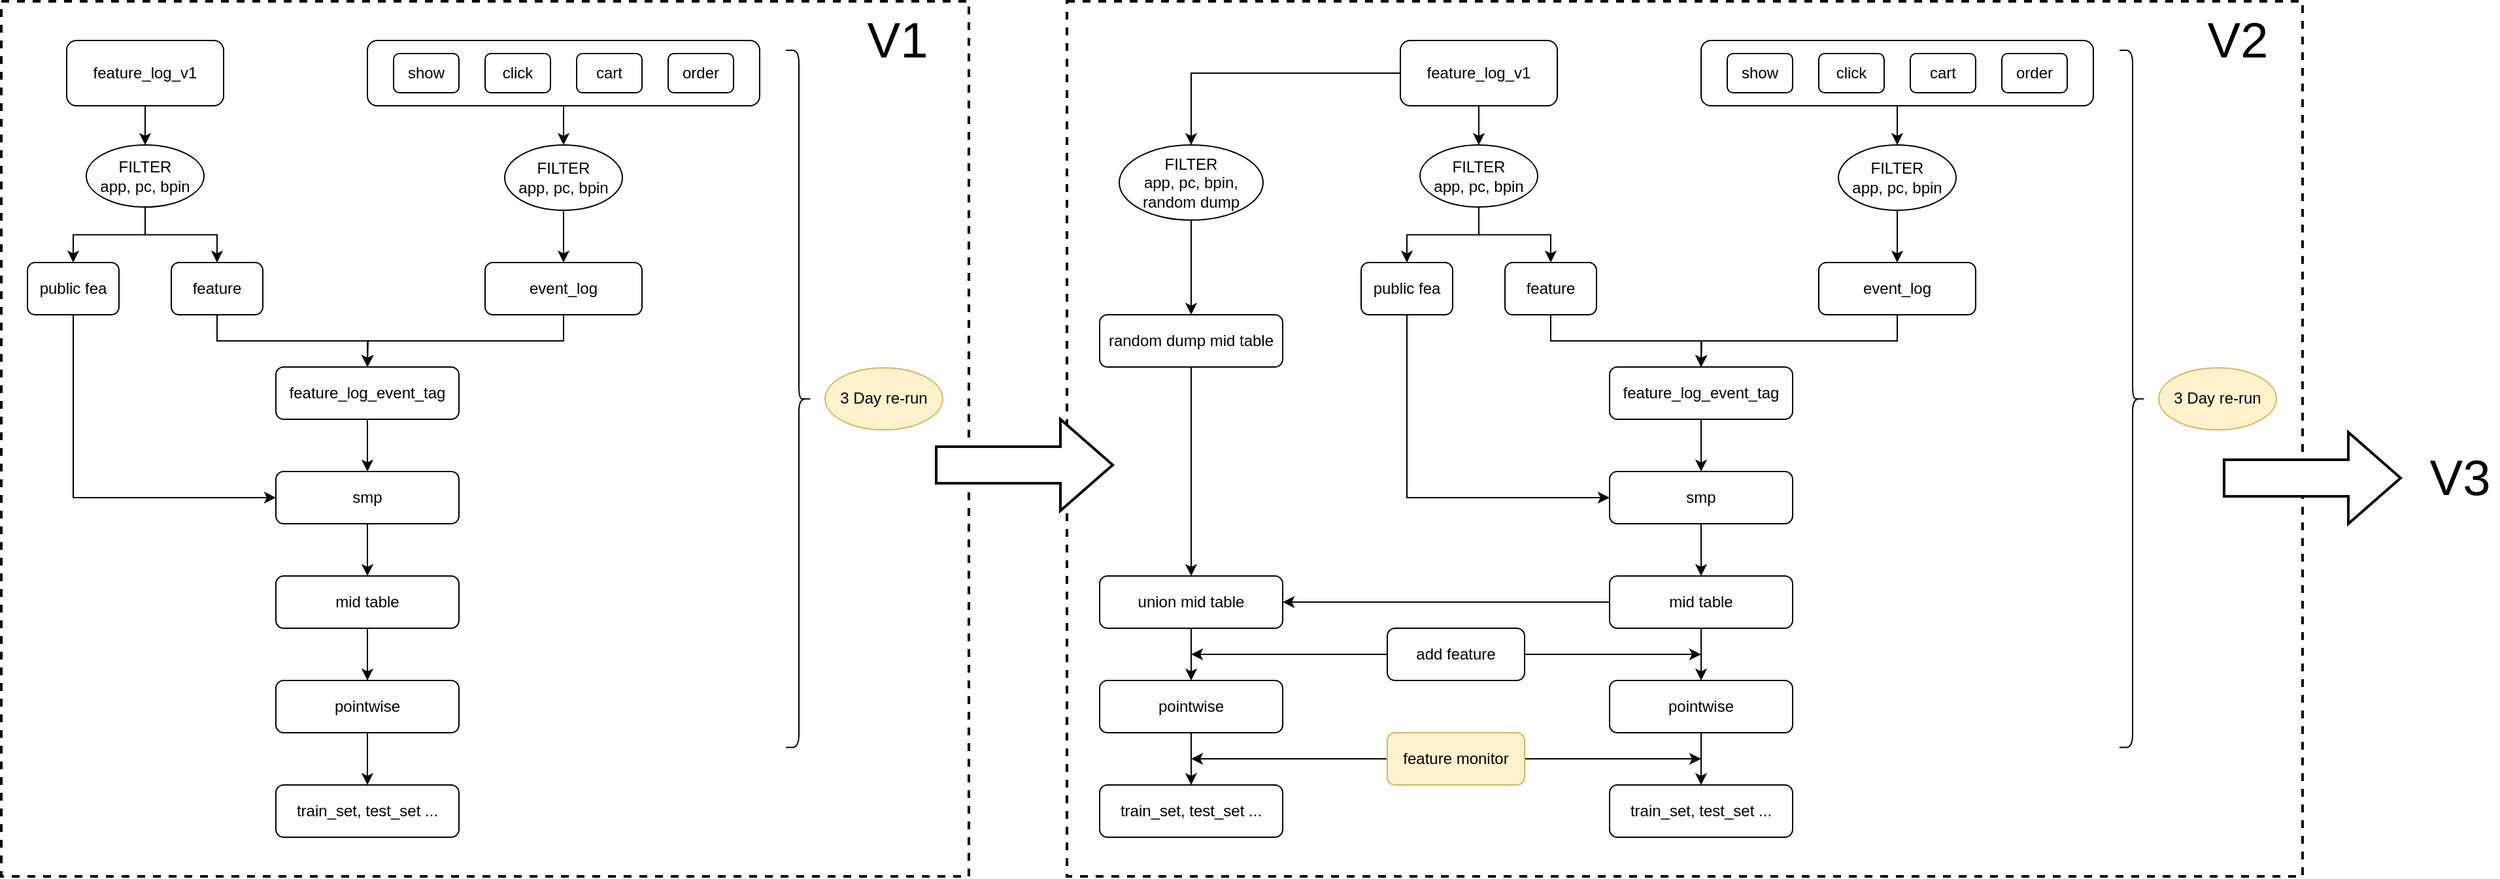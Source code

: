 <mxfile version="15.8.3" type="device"><diagram id="C5RBs43oDa-KdzZeNtuy" name="Page-1"><mxGraphModel dx="3709" dy="2474" grid="1" gridSize="10" guides="1" tooltips="1" connect="1" arrows="1" fold="1" page="1" pageScale="1" pageWidth="3300" pageHeight="4681" background="#FFFFFF" math="0" shadow="0"><root><mxCell id="WIyWlLk6GJQsqaUBKTNV-0"/><mxCell id="WIyWlLk6GJQsqaUBKTNV-1" parent="WIyWlLk6GJQsqaUBKTNV-0"/><mxCell id="OQOqsnzBEtHO6T4RINXn-36" value="" style="rounded=0;whiteSpace=wrap;html=1;fillColor=none;dashed=1;strokeWidth=2;" vertex="1" parent="WIyWlLk6GJQsqaUBKTNV-1"><mxGeometry x="1225" y="540" width="945" height="670" as="geometry"/></mxCell><mxCell id="OQOqsnzBEtHO6T4RINXn-35" value="" style="rounded=0;whiteSpace=wrap;html=1;fillColor=none;dashed=1;strokeWidth=2;" vertex="1" parent="WIyWlLk6GJQsqaUBKTNV-1"><mxGeometry x="410" y="540" width="740" height="670" as="geometry"/></mxCell><mxCell id="0t4w8N33zP4_3Kim92GT-23" style="edgeStyle=orthogonalEdgeStyle;rounded=0;orthogonalLoop=1;jettySize=auto;html=1;exitX=0.5;exitY=1;exitDx=0;exitDy=0;entryX=0.5;entryY=0;entryDx=0;entryDy=0;" parent="WIyWlLk6GJQsqaUBKTNV-1" source="0t4w8N33zP4_3Kim92GT-7" target="0t4w8N33zP4_3Kim92GT-8" edge="1"><mxGeometry relative="1" as="geometry"/></mxCell><mxCell id="0t4w8N33zP4_3Kim92GT-7" value="" style="rounded=1;whiteSpace=wrap;html=1;" parent="WIyWlLk6GJQsqaUBKTNV-1" vertex="1"><mxGeometry x="1710" y="570" width="300" height="50" as="geometry"/></mxCell><mxCell id="0t4w8N33zP4_3Kim92GT-18" value="" style="edgeStyle=orthogonalEdgeStyle;rounded=0;orthogonalLoop=1;jettySize=auto;html=1;" parent="WIyWlLk6GJQsqaUBKTNV-1" source="0t4w8N33zP4_3Kim92GT-0" target="0t4w8N33zP4_3Kim92GT-12" edge="1"><mxGeometry relative="1" as="geometry"/></mxCell><mxCell id="dIZZ9sSUf6Eww8Tr9KEL-7" style="edgeStyle=orthogonalEdgeStyle;rounded=0;orthogonalLoop=1;jettySize=auto;html=1;exitX=0;exitY=0.5;exitDx=0;exitDy=0;" parent="WIyWlLk6GJQsqaUBKTNV-1" source="0t4w8N33zP4_3Kim92GT-0" target="dIZZ9sSUf6Eww8Tr9KEL-0" edge="1"><mxGeometry relative="1" as="geometry"/></mxCell><mxCell id="0t4w8N33zP4_3Kim92GT-0" value="feature_log_v1" style="rounded=1;whiteSpace=wrap;html=1;fontSize=12;glass=0;strokeWidth=1;shadow=0;" parent="WIyWlLk6GJQsqaUBKTNV-1" vertex="1"><mxGeometry x="1480" y="570" width="120" height="50" as="geometry"/></mxCell><mxCell id="0t4w8N33zP4_3Kim92GT-26" style="edgeStyle=orthogonalEdgeStyle;rounded=0;orthogonalLoop=1;jettySize=auto;html=1;exitX=0.5;exitY=1;exitDx=0;exitDy=0;" parent="WIyWlLk6GJQsqaUBKTNV-1" source="0t4w8N33zP4_3Kim92GT-1" edge="1"><mxGeometry relative="1" as="geometry"><mxPoint x="1710" y="820" as="targetPoint"/></mxGeometry></mxCell><mxCell id="0t4w8N33zP4_3Kim92GT-1" value="event_log" style="rounded=1;whiteSpace=wrap;html=1;fontSize=12;glass=0;strokeWidth=1;shadow=0;" parent="WIyWlLk6GJQsqaUBKTNV-1" vertex="1"><mxGeometry x="1800" y="740" width="120" height="40" as="geometry"/></mxCell><mxCell id="0t4w8N33zP4_3Kim92GT-2" value="show" style="rounded=1;whiteSpace=wrap;html=1;fontSize=12;glass=0;strokeWidth=1;shadow=0;" parent="WIyWlLk6GJQsqaUBKTNV-1" vertex="1"><mxGeometry x="1730" y="580" width="50" height="30" as="geometry"/></mxCell><mxCell id="0t4w8N33zP4_3Kim92GT-3" value="click&lt;span style=&quot;color: rgba(0 , 0 , 0 , 0) ; font-family: monospace ; font-size: 0px&quot;&gt;%3CmxGraphModel%3E%3Croot%3E%3CmxCell%20id%3D%220%22%2F%3E%3CmxCell%20id%3D%221%22%20parent%3D%220%22%2F%3E%3CmxCell%20id%3D%222%22%20value%3D%22show%22%20style%3D%22rounded%3D1%3BwhiteSpace%3Dwrap%3Bhtml%3D1%3BfontSize%3D12%3Bglass%3D0%3BstrokeWidth%3D1%3Bshadow%3D0%3B%22%20vertex%3D%221%22%20parent%3D%221%22%3E%3CmxGeometry%20x%3D%22414%22%20y%3D%22440%22%20width%3D%2256%22%20height%3D%2230%22%20as%3D%22geometry%22%2F%3E%3C%2FmxCell%3E%3C%2Froot%3E%3C%2FmxGraphModel%3E&lt;/span&gt;&lt;span style=&quot;color: rgba(0 , 0 , 0 , 0) ; font-family: monospace ; font-size: 0px&quot;&gt;%3CmxGraphModel%3E%3Croot%3E%3CmxCell%20id%3D%220%22%2F%3E%3CmxCell%20id%3D%221%22%20parent%3D%220%22%2F%3E%3CmxCell%20id%3D%222%22%20value%3D%22show%22%20style%3D%22rounded%3D1%3BwhiteSpace%3Dwrap%3Bhtml%3D1%3BfontSize%3D12%3Bglass%3D0%3BstrokeWidth%3D1%3Bshadow%3D0%3B%22%20vertex%3D%221%22%20parent%3D%221%22%3E%3CmxGeometry%20x%3D%22414%22%20y%3D%22440%22%20width%3D%2256%22%20height%3D%2230%22%20as%3D%22geometry%22%2F%3E%3C%2FmxCell%3E%3C%2Froot%3E%3C%2FmxGraphModel%3E&lt;/span&gt;" style="rounded=1;whiteSpace=wrap;html=1;fontSize=12;glass=0;strokeWidth=1;shadow=0;" parent="WIyWlLk6GJQsqaUBKTNV-1" vertex="1"><mxGeometry x="1800" y="580" width="50" height="30" as="geometry"/></mxCell><mxCell id="0t4w8N33zP4_3Kim92GT-4" value="order" style="rounded=1;whiteSpace=wrap;html=1;fontSize=12;glass=0;strokeWidth=1;shadow=0;" parent="WIyWlLk6GJQsqaUBKTNV-1" vertex="1"><mxGeometry x="1940" y="580" width="50" height="30" as="geometry"/></mxCell><mxCell id="0t4w8N33zP4_3Kim92GT-5" value="cart" style="rounded=1;whiteSpace=wrap;html=1;fontSize=12;glass=0;strokeWidth=1;shadow=0;" parent="WIyWlLk6GJQsqaUBKTNV-1" vertex="1"><mxGeometry x="1870" y="580" width="50" height="30" as="geometry"/></mxCell><mxCell id="0t4w8N33zP4_3Kim92GT-24" style="edgeStyle=orthogonalEdgeStyle;rounded=0;orthogonalLoop=1;jettySize=auto;html=1;exitX=0.5;exitY=1;exitDx=0;exitDy=0;entryX=0.5;entryY=0;entryDx=0;entryDy=0;" parent="WIyWlLk6GJQsqaUBKTNV-1" source="0t4w8N33zP4_3Kim92GT-8" target="0t4w8N33zP4_3Kim92GT-1" edge="1"><mxGeometry relative="1" as="geometry"/></mxCell><mxCell id="0t4w8N33zP4_3Kim92GT-8" value="FILTER&lt;br&gt;app, pc, bpin" style="ellipse;whiteSpace=wrap;html=1;" parent="WIyWlLk6GJQsqaUBKTNV-1" vertex="1"><mxGeometry x="1815" y="650" width="90" height="50" as="geometry"/></mxCell><mxCell id="0t4w8N33zP4_3Kim92GT-25" style="edgeStyle=orthogonalEdgeStyle;rounded=0;orthogonalLoop=1;jettySize=auto;html=1;exitX=0.5;exitY=1;exitDx=0;exitDy=0;" parent="WIyWlLk6GJQsqaUBKTNV-1" source="0t4w8N33zP4_3Kim92GT-10" target="0t4w8N33zP4_3Kim92GT-13" edge="1"><mxGeometry relative="1" as="geometry"/></mxCell><mxCell id="0t4w8N33zP4_3Kim92GT-10" value="feature" style="rounded=1;whiteSpace=wrap;html=1;fontSize=12;glass=0;strokeWidth=1;shadow=0;" parent="WIyWlLk6GJQsqaUBKTNV-1" vertex="1"><mxGeometry x="1560" y="740" width="70" height="40" as="geometry"/></mxCell><mxCell id="0t4w8N33zP4_3Kim92GT-31" style="edgeStyle=orthogonalEdgeStyle;rounded=0;orthogonalLoop=1;jettySize=auto;html=1;exitX=0.5;exitY=1;exitDx=0;exitDy=0;entryX=0;entryY=0.5;entryDx=0;entryDy=0;" parent="WIyWlLk6GJQsqaUBKTNV-1" source="0t4w8N33zP4_3Kim92GT-11" target="0t4w8N33zP4_3Kim92GT-14" edge="1"><mxGeometry relative="1" as="geometry"/></mxCell><mxCell id="0t4w8N33zP4_3Kim92GT-11" value="public fea" style="rounded=1;whiteSpace=wrap;html=1;fontSize=12;glass=0;strokeWidth=1;shadow=0;" parent="WIyWlLk6GJQsqaUBKTNV-1" vertex="1"><mxGeometry x="1450" y="740" width="70" height="40" as="geometry"/></mxCell><mxCell id="0t4w8N33zP4_3Kim92GT-21" style="edgeStyle=orthogonalEdgeStyle;rounded=0;orthogonalLoop=1;jettySize=auto;html=1;exitX=0.5;exitY=1;exitDx=0;exitDy=0;" parent="WIyWlLk6GJQsqaUBKTNV-1" source="0t4w8N33zP4_3Kim92GT-12" target="0t4w8N33zP4_3Kim92GT-11" edge="1"><mxGeometry relative="1" as="geometry"/></mxCell><mxCell id="0t4w8N33zP4_3Kim92GT-22" style="edgeStyle=orthogonalEdgeStyle;rounded=0;orthogonalLoop=1;jettySize=auto;html=1;exitX=0.5;exitY=1;exitDx=0;exitDy=0;" parent="WIyWlLk6GJQsqaUBKTNV-1" source="0t4w8N33zP4_3Kim92GT-12" target="0t4w8N33zP4_3Kim92GT-10" edge="1"><mxGeometry relative="1" as="geometry"/></mxCell><mxCell id="0t4w8N33zP4_3Kim92GT-12" value="FILTER&lt;br&gt;app, pc, bpin" style="ellipse;whiteSpace=wrap;html=1;" parent="WIyWlLk6GJQsqaUBKTNV-1" vertex="1"><mxGeometry x="1495" y="650" width="90" height="47.5" as="geometry"/></mxCell><mxCell id="0t4w8N33zP4_3Kim92GT-27" style="edgeStyle=orthogonalEdgeStyle;rounded=0;orthogonalLoop=1;jettySize=auto;html=1;exitX=0.5;exitY=1;exitDx=0;exitDy=0;entryX=0.5;entryY=0;entryDx=0;entryDy=0;" parent="WIyWlLk6GJQsqaUBKTNV-1" source="0t4w8N33zP4_3Kim92GT-13" target="0t4w8N33zP4_3Kim92GT-14" edge="1"><mxGeometry relative="1" as="geometry"/></mxCell><mxCell id="0t4w8N33zP4_3Kim92GT-13" value="feature_log_event_tag" style="rounded=1;whiteSpace=wrap;html=1;fontSize=12;glass=0;strokeWidth=1;shadow=0;" parent="WIyWlLk6GJQsqaUBKTNV-1" vertex="1"><mxGeometry x="1640" y="820" width="140" height="40" as="geometry"/></mxCell><mxCell id="0t4w8N33zP4_3Kim92GT-28" value="" style="edgeStyle=orthogonalEdgeStyle;rounded=0;orthogonalLoop=1;jettySize=auto;html=1;" parent="WIyWlLk6GJQsqaUBKTNV-1" source="0t4w8N33zP4_3Kim92GT-14" target="0t4w8N33zP4_3Kim92GT-15" edge="1"><mxGeometry relative="1" as="geometry"/></mxCell><mxCell id="0t4w8N33zP4_3Kim92GT-14" value="smp" style="rounded=1;whiteSpace=wrap;html=1;fontSize=12;glass=0;strokeWidth=1;shadow=0;" parent="WIyWlLk6GJQsqaUBKTNV-1" vertex="1"><mxGeometry x="1640" y="900" width="140" height="40" as="geometry"/></mxCell><mxCell id="0t4w8N33zP4_3Kim92GT-29" value="" style="edgeStyle=orthogonalEdgeStyle;rounded=0;orthogonalLoop=1;jettySize=auto;html=1;" parent="WIyWlLk6GJQsqaUBKTNV-1" source="0t4w8N33zP4_3Kim92GT-15" target="0t4w8N33zP4_3Kim92GT-16" edge="1"><mxGeometry relative="1" as="geometry"/></mxCell><mxCell id="dIZZ9sSUf6Eww8Tr9KEL-5" style="edgeStyle=orthogonalEdgeStyle;rounded=0;orthogonalLoop=1;jettySize=auto;html=1;exitX=0;exitY=0.5;exitDx=0;exitDy=0;entryX=1;entryY=0.5;entryDx=0;entryDy=0;" parent="WIyWlLk6GJQsqaUBKTNV-1" source="0t4w8N33zP4_3Kim92GT-15" target="dIZZ9sSUf6Eww8Tr9KEL-2" edge="1"><mxGeometry relative="1" as="geometry"><mxPoint x="1320" y="1000" as="targetPoint"/></mxGeometry></mxCell><mxCell id="0t4w8N33zP4_3Kim92GT-15" value="mid table" style="rounded=1;whiteSpace=wrap;html=1;fontSize=12;glass=0;strokeWidth=1;shadow=0;" parent="WIyWlLk6GJQsqaUBKTNV-1" vertex="1"><mxGeometry x="1640" y="980" width="140" height="40" as="geometry"/></mxCell><mxCell id="0t4w8N33zP4_3Kim92GT-30" value="" style="edgeStyle=orthogonalEdgeStyle;rounded=0;orthogonalLoop=1;jettySize=auto;html=1;" parent="WIyWlLk6GJQsqaUBKTNV-1" source="0t4w8N33zP4_3Kim92GT-16" target="0t4w8N33zP4_3Kim92GT-17" edge="1"><mxGeometry relative="1" as="geometry"/></mxCell><mxCell id="0t4w8N33zP4_3Kim92GT-16" value="pointwise" style="rounded=1;whiteSpace=wrap;html=1;fontSize=12;glass=0;strokeWidth=1;shadow=0;" parent="WIyWlLk6GJQsqaUBKTNV-1" vertex="1"><mxGeometry x="1640" y="1060" width="140" height="40" as="geometry"/></mxCell><mxCell id="0t4w8N33zP4_3Kim92GT-17" value="train_set, test_set ..." style="rounded=1;whiteSpace=wrap;html=1;fontSize=12;glass=0;strokeWidth=1;shadow=0;" parent="WIyWlLk6GJQsqaUBKTNV-1" vertex="1"><mxGeometry x="1640" y="1140" width="140" height="40" as="geometry"/></mxCell><mxCell id="0t4w8N33zP4_3Kim92GT-32" value="3 Day re-run" style="ellipse;whiteSpace=wrap;html=1;fillColor=#fff2cc;strokeColor=#d6b656;" parent="WIyWlLk6GJQsqaUBKTNV-1" vertex="1"><mxGeometry x="2060" y="820.63" width="90" height="47.5" as="geometry"/></mxCell><mxCell id="0t4w8N33zP4_3Kim92GT-33" value="" style="shape=curlyBracket;whiteSpace=wrap;html=1;rounded=1;rotation=-180;" parent="WIyWlLk6GJQsqaUBKTNV-1" vertex="1"><mxGeometry x="2030" y="577.5" width="20" height="533.75" as="geometry"/></mxCell><mxCell id="dIZZ9sSUf6Eww8Tr9KEL-6" style="edgeStyle=orthogonalEdgeStyle;rounded=0;orthogonalLoop=1;jettySize=auto;html=1;exitX=0.5;exitY=1;exitDx=0;exitDy=0;entryX=0.5;entryY=0;entryDx=0;entryDy=0;" parent="WIyWlLk6GJQsqaUBKTNV-1" source="dIZZ9sSUf6Eww8Tr9KEL-0" target="dIZZ9sSUf6Eww8Tr9KEL-1" edge="1"><mxGeometry relative="1" as="geometry"/></mxCell><mxCell id="dIZZ9sSUf6Eww8Tr9KEL-0" value="FILTER&lt;br&gt;app, pc, bpin, &lt;br&gt;random dump" style="ellipse;whiteSpace=wrap;html=1;" parent="WIyWlLk6GJQsqaUBKTNV-1" vertex="1"><mxGeometry x="1265" y="650" width="110" height="57.5" as="geometry"/></mxCell><mxCell id="dIZZ9sSUf6Eww8Tr9KEL-4" style="edgeStyle=orthogonalEdgeStyle;rounded=0;orthogonalLoop=1;jettySize=auto;html=1;exitX=0.5;exitY=1;exitDx=0;exitDy=0;entryX=0.5;entryY=0;entryDx=0;entryDy=0;" parent="WIyWlLk6GJQsqaUBKTNV-1" source="dIZZ9sSUf6Eww8Tr9KEL-1" target="dIZZ9sSUf6Eww8Tr9KEL-2" edge="1"><mxGeometry relative="1" as="geometry"/></mxCell><mxCell id="dIZZ9sSUf6Eww8Tr9KEL-1" value="random dump mid table" style="rounded=1;whiteSpace=wrap;html=1;fontSize=12;glass=0;strokeWidth=1;shadow=0;" parent="WIyWlLk6GJQsqaUBKTNV-1" vertex="1"><mxGeometry x="1250" y="780" width="140" height="40" as="geometry"/></mxCell><mxCell id="dIZZ9sSUf6Eww8Tr9KEL-12" style="edgeStyle=orthogonalEdgeStyle;rounded=0;orthogonalLoop=1;jettySize=auto;html=1;exitX=0.5;exitY=1;exitDx=0;exitDy=0;entryX=0.5;entryY=0;entryDx=0;entryDy=0;" parent="WIyWlLk6GJQsqaUBKTNV-1" source="dIZZ9sSUf6Eww8Tr9KEL-2" target="dIZZ9sSUf6Eww8Tr9KEL-10" edge="1"><mxGeometry relative="1" as="geometry"/></mxCell><mxCell id="dIZZ9sSUf6Eww8Tr9KEL-2" value="union mid table" style="rounded=1;whiteSpace=wrap;html=1;fontSize=12;glass=0;strokeWidth=1;shadow=0;" parent="WIyWlLk6GJQsqaUBKTNV-1" vertex="1"><mxGeometry x="1250" y="980" width="140" height="40" as="geometry"/></mxCell><mxCell id="dIZZ9sSUf6Eww8Tr9KEL-8" style="edgeStyle=orthogonalEdgeStyle;rounded=0;orthogonalLoop=1;jettySize=auto;html=1;exitX=1;exitY=0.5;exitDx=0;exitDy=0;" parent="WIyWlLk6GJQsqaUBKTNV-1" source="dIZZ9sSUf6Eww8Tr9KEL-3" edge="1"><mxGeometry relative="1" as="geometry"><mxPoint x="1710" y="1040" as="targetPoint"/><Array as="points"><mxPoint x="1710" y="1040"/></Array></mxGeometry></mxCell><mxCell id="dIZZ9sSUf6Eww8Tr9KEL-13" style="edgeStyle=orthogonalEdgeStyle;rounded=0;orthogonalLoop=1;jettySize=auto;html=1;exitX=0;exitY=0.5;exitDx=0;exitDy=0;" parent="WIyWlLk6GJQsqaUBKTNV-1" source="dIZZ9sSUf6Eww8Tr9KEL-3" edge="1"><mxGeometry relative="1" as="geometry"><mxPoint x="1320" y="1040" as="targetPoint"/></mxGeometry></mxCell><mxCell id="dIZZ9sSUf6Eww8Tr9KEL-3" value="add feature" style="rounded=1;whiteSpace=wrap;html=1;fontSize=12;glass=0;strokeWidth=1;shadow=0;" parent="WIyWlLk6GJQsqaUBKTNV-1" vertex="1"><mxGeometry x="1470" y="1020" width="105" height="40" as="geometry"/></mxCell><mxCell id="dIZZ9sSUf6Eww8Tr9KEL-9" value="" style="edgeStyle=orthogonalEdgeStyle;rounded=0;orthogonalLoop=1;jettySize=auto;html=1;" parent="WIyWlLk6GJQsqaUBKTNV-1" source="dIZZ9sSUf6Eww8Tr9KEL-10" target="dIZZ9sSUf6Eww8Tr9KEL-11" edge="1"><mxGeometry relative="1" as="geometry"/></mxCell><mxCell id="dIZZ9sSUf6Eww8Tr9KEL-10" value="pointwise" style="rounded=1;whiteSpace=wrap;html=1;fontSize=12;glass=0;strokeWidth=1;shadow=0;" parent="WIyWlLk6GJQsqaUBKTNV-1" vertex="1"><mxGeometry x="1250" y="1060" width="140" height="40" as="geometry"/></mxCell><mxCell id="dIZZ9sSUf6Eww8Tr9KEL-11" value="train_set, test_set ..." style="rounded=1;whiteSpace=wrap;html=1;fontSize=12;glass=0;strokeWidth=1;shadow=0;" parent="WIyWlLk6GJQsqaUBKTNV-1" vertex="1"><mxGeometry x="1250" y="1140" width="140" height="40" as="geometry"/></mxCell><mxCell id="dIZZ9sSUf6Eww8Tr9KEL-15" style="edgeStyle=orthogonalEdgeStyle;rounded=0;orthogonalLoop=1;jettySize=auto;html=1;exitX=0;exitY=0.5;exitDx=0;exitDy=0;" parent="WIyWlLk6GJQsqaUBKTNV-1" source="dIZZ9sSUf6Eww8Tr9KEL-14" edge="1"><mxGeometry relative="1" as="geometry"><mxPoint x="1320" y="1120" as="targetPoint"/></mxGeometry></mxCell><mxCell id="dIZZ9sSUf6Eww8Tr9KEL-16" style="edgeStyle=orthogonalEdgeStyle;rounded=0;orthogonalLoop=1;jettySize=auto;html=1;exitX=1;exitY=0.5;exitDx=0;exitDy=0;" parent="WIyWlLk6GJQsqaUBKTNV-1" source="dIZZ9sSUf6Eww8Tr9KEL-14" edge="1"><mxGeometry relative="1" as="geometry"><mxPoint x="1710" y="1120" as="targetPoint"/></mxGeometry></mxCell><mxCell id="dIZZ9sSUf6Eww8Tr9KEL-14" value="feature monitor" style="rounded=1;whiteSpace=wrap;html=1;fontSize=12;glass=0;strokeWidth=1;shadow=0;fillColor=#fff2cc;strokeColor=#d6b656;" parent="WIyWlLk6GJQsqaUBKTNV-1" vertex="1"><mxGeometry x="1470" y="1100" width="105" height="40" as="geometry"/></mxCell><mxCell id="OQOqsnzBEtHO6T4RINXn-0" style="edgeStyle=orthogonalEdgeStyle;rounded=0;orthogonalLoop=1;jettySize=auto;html=1;exitX=0.5;exitY=1;exitDx=0;exitDy=0;entryX=0.5;entryY=0;entryDx=0;entryDy=0;" edge="1" parent="WIyWlLk6GJQsqaUBKTNV-1" source="OQOqsnzBEtHO6T4RINXn-1" target="OQOqsnzBEtHO6T4RINXn-11"><mxGeometry relative="1" as="geometry"/></mxCell><mxCell id="OQOqsnzBEtHO6T4RINXn-1" value="" style="rounded=1;whiteSpace=wrap;html=1;" vertex="1" parent="WIyWlLk6GJQsqaUBKTNV-1"><mxGeometry x="690" y="570" width="300" height="50" as="geometry"/></mxCell><mxCell id="OQOqsnzBEtHO6T4RINXn-2" value="" style="edgeStyle=orthogonalEdgeStyle;rounded=0;orthogonalLoop=1;jettySize=auto;html=1;" edge="1" parent="WIyWlLk6GJQsqaUBKTNV-1" source="OQOqsnzBEtHO6T4RINXn-3" target="OQOqsnzBEtHO6T4RINXn-18"><mxGeometry relative="1" as="geometry"/></mxCell><mxCell id="OQOqsnzBEtHO6T4RINXn-3" value="feature_log_v1" style="rounded=1;whiteSpace=wrap;html=1;fontSize=12;glass=0;strokeWidth=1;shadow=0;" vertex="1" parent="WIyWlLk6GJQsqaUBKTNV-1"><mxGeometry x="460" y="570" width="120" height="50" as="geometry"/></mxCell><mxCell id="OQOqsnzBEtHO6T4RINXn-4" style="edgeStyle=orthogonalEdgeStyle;rounded=0;orthogonalLoop=1;jettySize=auto;html=1;exitX=0.5;exitY=1;exitDx=0;exitDy=0;" edge="1" parent="WIyWlLk6GJQsqaUBKTNV-1" source="OQOqsnzBEtHO6T4RINXn-5"><mxGeometry relative="1" as="geometry"><mxPoint x="690" y="820" as="targetPoint"/></mxGeometry></mxCell><mxCell id="OQOqsnzBEtHO6T4RINXn-5" value="event_log" style="rounded=1;whiteSpace=wrap;html=1;fontSize=12;glass=0;strokeWidth=1;shadow=0;" vertex="1" parent="WIyWlLk6GJQsqaUBKTNV-1"><mxGeometry x="780" y="740" width="120" height="40" as="geometry"/></mxCell><mxCell id="OQOqsnzBEtHO6T4RINXn-6" value="show" style="rounded=1;whiteSpace=wrap;html=1;fontSize=12;glass=0;strokeWidth=1;shadow=0;" vertex="1" parent="WIyWlLk6GJQsqaUBKTNV-1"><mxGeometry x="710" y="580" width="50" height="30" as="geometry"/></mxCell><mxCell id="OQOqsnzBEtHO6T4RINXn-7" value="click&lt;span style=&quot;color: rgba(0 , 0 , 0 , 0) ; font-family: monospace ; font-size: 0px&quot;&gt;%3CmxGraphModel%3E%3Croot%3E%3CmxCell%20id%3D%220%22%2F%3E%3CmxCell%20id%3D%221%22%20parent%3D%220%22%2F%3E%3CmxCell%20id%3D%222%22%20value%3D%22show%22%20style%3D%22rounded%3D1%3BwhiteSpace%3Dwrap%3Bhtml%3D1%3BfontSize%3D12%3Bglass%3D0%3BstrokeWidth%3D1%3Bshadow%3D0%3B%22%20vertex%3D%221%22%20parent%3D%221%22%3E%3CmxGeometry%20x%3D%22414%22%20y%3D%22440%22%20width%3D%2256%22%20height%3D%2230%22%20as%3D%22geometry%22%2F%3E%3C%2FmxCell%3E%3C%2Froot%3E%3C%2FmxGraphModel%3E&lt;/span&gt;&lt;span style=&quot;color: rgba(0 , 0 , 0 , 0) ; font-family: monospace ; font-size: 0px&quot;&gt;%3CmxGraphModel%3E%3Croot%3E%3CmxCell%20id%3D%220%22%2F%3E%3CmxCell%20id%3D%221%22%20parent%3D%220%22%2F%3E%3CmxCell%20id%3D%222%22%20value%3D%22show%22%20style%3D%22rounded%3D1%3BwhiteSpace%3Dwrap%3Bhtml%3D1%3BfontSize%3D12%3Bglass%3D0%3BstrokeWidth%3D1%3Bshadow%3D0%3B%22%20vertex%3D%221%22%20parent%3D%221%22%3E%3CmxGeometry%20x%3D%22414%22%20y%3D%22440%22%20width%3D%2256%22%20height%3D%2230%22%20as%3D%22geometry%22%2F%3E%3C%2FmxCell%3E%3C%2Froot%3E%3C%2FmxGraphModel%3E&lt;/span&gt;" style="rounded=1;whiteSpace=wrap;html=1;fontSize=12;glass=0;strokeWidth=1;shadow=0;" vertex="1" parent="WIyWlLk6GJQsqaUBKTNV-1"><mxGeometry x="780" y="580" width="50" height="30" as="geometry"/></mxCell><mxCell id="OQOqsnzBEtHO6T4RINXn-8" value="order" style="rounded=1;whiteSpace=wrap;html=1;fontSize=12;glass=0;strokeWidth=1;shadow=0;" vertex="1" parent="WIyWlLk6GJQsqaUBKTNV-1"><mxGeometry x="920" y="580" width="50" height="30" as="geometry"/></mxCell><mxCell id="OQOqsnzBEtHO6T4RINXn-9" value="cart" style="rounded=1;whiteSpace=wrap;html=1;fontSize=12;glass=0;strokeWidth=1;shadow=0;" vertex="1" parent="WIyWlLk6GJQsqaUBKTNV-1"><mxGeometry x="850" y="580" width="50" height="30" as="geometry"/></mxCell><mxCell id="OQOqsnzBEtHO6T4RINXn-10" style="edgeStyle=orthogonalEdgeStyle;rounded=0;orthogonalLoop=1;jettySize=auto;html=1;exitX=0.5;exitY=1;exitDx=0;exitDy=0;entryX=0.5;entryY=0;entryDx=0;entryDy=0;" edge="1" parent="WIyWlLk6GJQsqaUBKTNV-1" source="OQOqsnzBEtHO6T4RINXn-11" target="OQOqsnzBEtHO6T4RINXn-5"><mxGeometry relative="1" as="geometry"/></mxCell><mxCell id="OQOqsnzBEtHO6T4RINXn-11" value="FILTER&lt;br&gt;app, pc, bpin" style="ellipse;whiteSpace=wrap;html=1;" vertex="1" parent="WIyWlLk6GJQsqaUBKTNV-1"><mxGeometry x="795" y="650" width="90" height="50" as="geometry"/></mxCell><mxCell id="OQOqsnzBEtHO6T4RINXn-12" style="edgeStyle=orthogonalEdgeStyle;rounded=0;orthogonalLoop=1;jettySize=auto;html=1;exitX=0.5;exitY=1;exitDx=0;exitDy=0;" edge="1" parent="WIyWlLk6GJQsqaUBKTNV-1" source="OQOqsnzBEtHO6T4RINXn-13" target="OQOqsnzBEtHO6T4RINXn-20"><mxGeometry relative="1" as="geometry"/></mxCell><mxCell id="OQOqsnzBEtHO6T4RINXn-13" value="feature" style="rounded=1;whiteSpace=wrap;html=1;fontSize=12;glass=0;strokeWidth=1;shadow=0;" vertex="1" parent="WIyWlLk6GJQsqaUBKTNV-1"><mxGeometry x="540" y="740" width="70" height="40" as="geometry"/></mxCell><mxCell id="OQOqsnzBEtHO6T4RINXn-14" style="edgeStyle=orthogonalEdgeStyle;rounded=0;orthogonalLoop=1;jettySize=auto;html=1;exitX=0.5;exitY=1;exitDx=0;exitDy=0;entryX=0;entryY=0.5;entryDx=0;entryDy=0;" edge="1" parent="WIyWlLk6GJQsqaUBKTNV-1" source="OQOqsnzBEtHO6T4RINXn-15" target="OQOqsnzBEtHO6T4RINXn-22"><mxGeometry relative="1" as="geometry"/></mxCell><mxCell id="OQOqsnzBEtHO6T4RINXn-15" value="public fea" style="rounded=1;whiteSpace=wrap;html=1;fontSize=12;glass=0;strokeWidth=1;shadow=0;" vertex="1" parent="WIyWlLk6GJQsqaUBKTNV-1"><mxGeometry x="430" y="740" width="70" height="40" as="geometry"/></mxCell><mxCell id="OQOqsnzBEtHO6T4RINXn-16" style="edgeStyle=orthogonalEdgeStyle;rounded=0;orthogonalLoop=1;jettySize=auto;html=1;exitX=0.5;exitY=1;exitDx=0;exitDy=0;" edge="1" parent="WIyWlLk6GJQsqaUBKTNV-1" source="OQOqsnzBEtHO6T4RINXn-18" target="OQOqsnzBEtHO6T4RINXn-15"><mxGeometry relative="1" as="geometry"/></mxCell><mxCell id="OQOqsnzBEtHO6T4RINXn-17" style="edgeStyle=orthogonalEdgeStyle;rounded=0;orthogonalLoop=1;jettySize=auto;html=1;exitX=0.5;exitY=1;exitDx=0;exitDy=0;" edge="1" parent="WIyWlLk6GJQsqaUBKTNV-1" source="OQOqsnzBEtHO6T4RINXn-18" target="OQOqsnzBEtHO6T4RINXn-13"><mxGeometry relative="1" as="geometry"/></mxCell><mxCell id="OQOqsnzBEtHO6T4RINXn-18" value="FILTER&lt;br&gt;app, pc, bpin" style="ellipse;whiteSpace=wrap;html=1;" vertex="1" parent="WIyWlLk6GJQsqaUBKTNV-1"><mxGeometry x="475" y="650" width="90" height="47.5" as="geometry"/></mxCell><mxCell id="OQOqsnzBEtHO6T4RINXn-19" style="edgeStyle=orthogonalEdgeStyle;rounded=0;orthogonalLoop=1;jettySize=auto;html=1;exitX=0.5;exitY=1;exitDx=0;exitDy=0;entryX=0.5;entryY=0;entryDx=0;entryDy=0;" edge="1" parent="WIyWlLk6GJQsqaUBKTNV-1" source="OQOqsnzBEtHO6T4RINXn-20" target="OQOqsnzBEtHO6T4RINXn-22"><mxGeometry relative="1" as="geometry"/></mxCell><mxCell id="OQOqsnzBEtHO6T4RINXn-20" value="feature_log_event_tag" style="rounded=1;whiteSpace=wrap;html=1;fontSize=12;glass=0;strokeWidth=1;shadow=0;" vertex="1" parent="WIyWlLk6GJQsqaUBKTNV-1"><mxGeometry x="620" y="820" width="140" height="40" as="geometry"/></mxCell><mxCell id="OQOqsnzBEtHO6T4RINXn-21" value="" style="edgeStyle=orthogonalEdgeStyle;rounded=0;orthogonalLoop=1;jettySize=auto;html=1;" edge="1" parent="WIyWlLk6GJQsqaUBKTNV-1" source="OQOqsnzBEtHO6T4RINXn-22" target="OQOqsnzBEtHO6T4RINXn-24"><mxGeometry relative="1" as="geometry"/></mxCell><mxCell id="OQOqsnzBEtHO6T4RINXn-22" value="smp" style="rounded=1;whiteSpace=wrap;html=1;fontSize=12;glass=0;strokeWidth=1;shadow=0;" vertex="1" parent="WIyWlLk6GJQsqaUBKTNV-1"><mxGeometry x="620" y="900" width="140" height="40" as="geometry"/></mxCell><mxCell id="OQOqsnzBEtHO6T4RINXn-23" value="" style="edgeStyle=orthogonalEdgeStyle;rounded=0;orthogonalLoop=1;jettySize=auto;html=1;" edge="1" parent="WIyWlLk6GJQsqaUBKTNV-1" source="OQOqsnzBEtHO6T4RINXn-24" target="OQOqsnzBEtHO6T4RINXn-26"><mxGeometry relative="1" as="geometry"/></mxCell><mxCell id="OQOqsnzBEtHO6T4RINXn-24" value="mid table" style="rounded=1;whiteSpace=wrap;html=1;fontSize=12;glass=0;strokeWidth=1;shadow=0;" vertex="1" parent="WIyWlLk6GJQsqaUBKTNV-1"><mxGeometry x="620" y="980" width="140" height="40" as="geometry"/></mxCell><mxCell id="OQOqsnzBEtHO6T4RINXn-25" value="" style="edgeStyle=orthogonalEdgeStyle;rounded=0;orthogonalLoop=1;jettySize=auto;html=1;" edge="1" parent="WIyWlLk6GJQsqaUBKTNV-1" source="OQOqsnzBEtHO6T4RINXn-26" target="OQOqsnzBEtHO6T4RINXn-27"><mxGeometry relative="1" as="geometry"/></mxCell><mxCell id="OQOqsnzBEtHO6T4RINXn-26" value="pointwise" style="rounded=1;whiteSpace=wrap;html=1;fontSize=12;glass=0;strokeWidth=1;shadow=0;" vertex="1" parent="WIyWlLk6GJQsqaUBKTNV-1"><mxGeometry x="620" y="1060" width="140" height="40" as="geometry"/></mxCell><mxCell id="OQOqsnzBEtHO6T4RINXn-27" value="train_set, test_set ..." style="rounded=1;whiteSpace=wrap;html=1;fontSize=12;glass=0;strokeWidth=1;shadow=0;" vertex="1" parent="WIyWlLk6GJQsqaUBKTNV-1"><mxGeometry x="620" y="1140" width="140" height="40" as="geometry"/></mxCell><mxCell id="OQOqsnzBEtHO6T4RINXn-28" value="3 Day re-run" style="ellipse;whiteSpace=wrap;html=1;fillColor=#fff2cc;strokeColor=#d6b656;" vertex="1" parent="WIyWlLk6GJQsqaUBKTNV-1"><mxGeometry x="1040" y="820.63" width="90" height="47.5" as="geometry"/></mxCell><mxCell id="OQOqsnzBEtHO6T4RINXn-29" value="" style="shape=curlyBracket;whiteSpace=wrap;html=1;rounded=1;rotation=-180;" vertex="1" parent="WIyWlLk6GJQsqaUBKTNV-1"><mxGeometry x="1010" y="577.5" width="20" height="533.75" as="geometry"/></mxCell><mxCell id="OQOqsnzBEtHO6T4RINXn-37" value="" style="html=1;shadow=0;dashed=0;align=center;verticalAlign=middle;shape=mxgraph.arrows2.arrow;dy=0.6;dx=40;notch=0;rounded=1;strokeWidth=2;" vertex="1" parent="WIyWlLk6GJQsqaUBKTNV-1"><mxGeometry x="1125" y="860" width="135" height="70" as="geometry"/></mxCell><mxCell id="OQOqsnzBEtHO6T4RINXn-38" value="V1" style="text;html=1;align=center;verticalAlign=middle;resizable=0;points=[];autosize=1;strokeColor=none;fillColor=none;fontSize=38;" vertex="1" parent="WIyWlLk6GJQsqaUBKTNV-1"><mxGeometry x="1065" y="545" width="60" height="50" as="geometry"/></mxCell><mxCell id="OQOqsnzBEtHO6T4RINXn-39" value="V2" style="text;html=1;align=center;verticalAlign=middle;resizable=0;points=[];autosize=1;strokeColor=none;fillColor=none;fontSize=38;" vertex="1" parent="WIyWlLk6GJQsqaUBKTNV-1"><mxGeometry x="2090" y="545" width="60" height="50" as="geometry"/></mxCell><mxCell id="OQOqsnzBEtHO6T4RINXn-40" value="" style="html=1;shadow=0;dashed=0;align=center;verticalAlign=middle;shape=mxgraph.arrows2.arrow;dy=0.6;dx=40;notch=0;rounded=1;strokeWidth=2;" vertex="1" parent="WIyWlLk6GJQsqaUBKTNV-1"><mxGeometry x="2110" y="870" width="135" height="70" as="geometry"/></mxCell><mxCell id="OQOqsnzBEtHO6T4RINXn-41" value="V3" style="text;html=1;align=center;verticalAlign=middle;resizable=0;points=[];autosize=1;strokeColor=none;fillColor=none;fontSize=38;" vertex="1" parent="WIyWlLk6GJQsqaUBKTNV-1"><mxGeometry x="2260" y="880" width="60" height="50" as="geometry"/></mxCell></root></mxGraphModel></diagram></mxfile>